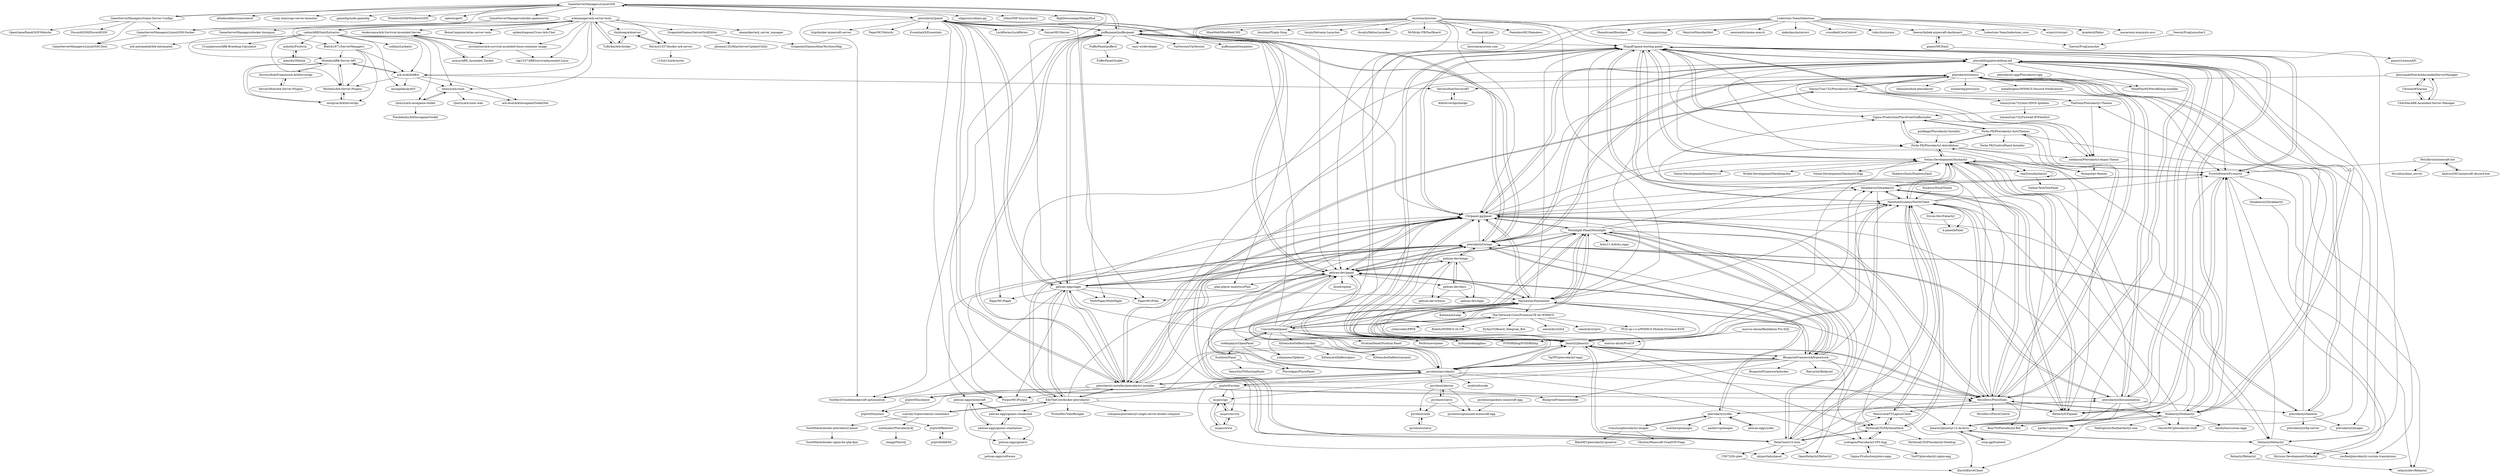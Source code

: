 digraph G {
"GameServerManagers/LinuxGSM" -> "pterodactyl/panel"
"GameServerManagers/LinuxGSM" -> "GameServerManagers/Game-Server-Configs"
"GameServerManagers/LinuxGSM" -> "pufferpanel/pufferpanel"
"GameServerManagers/LinuxGSM" -> "alliedmodders/sourcemod" ["e"=1]
"GameServerManagers/LinuxGSM" -> "crazy-max/csgo-server-launcher" ["e"=1]
"GameServerManagers/LinuxGSM" -> "gamedig/node-gamedig" ["e"=1]
"GameServerManagers/LinuxGSM" -> "WindowsGSM/WindowsGSM" ["e"=1]
"GameServerManagers/LinuxGSM" -> "splewis/get5" ["e"=1]
"GameServerManagers/LinuxGSM" -> "GameServerManagers/LinuxGSM-Docker"
"GameServerManagers/LinuxGSM" -> "GameServerManagers/docker-gameserver"
"GameServerManagers/LinuxGSM" -> "arkmanager/ark-server-tools"
"GameServerManagers/LinuxGSM" -> "pelican-eggs/eggs"
"GameServerManagers/LinuxGSM" -> "sbpp/sourcebans-pp" ["e"=1]
"GameServerManagers/LinuxGSM" -> "xPaw/PHP-Source-Query" ["e"=1]
"GameServerManagers/LinuxGSM" -> "flightlessmango/MangoHud" ["e"=1]
"pterodactyl/whmcs" -> "pterobilling/pterobilling-old"
"pterodactyl/whmcs" -> "pterodactyl/documentation"
"pterodactyl/whmcs" -> "pterodactyl/daemon"
"pterodactyl/whmcs" -> "FyreSoftware/Fyreactyl"
"pterodactyl/whmcs" -> "metallicgloss/WHMCS-Discord-Notifications" ["e"=1]
"pterodactyl/whmcs" -> "icedmoca/Pterodactyl-Argon-Theme"
"pterodactyl/whmcs" -> "pterodactyl/wings"
"pterodactyl/whmcs" -> "TheFonix/Pterodactyl-Themes"
"pterodactyl/whmcs" -> "Ctrlpanel-gg/panel"
"pterodactyl/whmcs" -> "pterodactyl/images"
"pterodactyl/whmcs" -> "blesta/module-pterodactyl"
"pterodactyl/whmcs" -> "wohahobg/pterosync"
"pterodactyl/whmcs" -> "Nodeactyl/Nodeactyl"
"pterodactyl/whmcs" -> "MinePlay85/PteroBilling-installer"
"pterodactyl/whmcs" -> "TommyTran732/Pterodactyl-Script"
"pufferpanel/pufferpanel" -> "pterodactyl/panel"
"pufferpanel/pufferpanel" -> "pufferpanel/templates"
"pufferpanel/pufferpanel" -> "pterodactyl/wings"
"pufferpanel/pufferpanel" -> "pterodactyl-installer/pterodactyl-installer"
"pufferpanel/pufferpanel" -> "PufferPanel/pufferd"
"pufferpanel/pufferpanel" -> "pelican-dev/panel"
"pufferpanel/pufferpanel" -> "YouHaveTrouble/minecraft-optimization" ["e"=1]
"pufferpanel/pufferpanel" -> "easy-wi/developer" ["e"=1]
"pufferpanel/pufferpanel" -> "ViaVersion/ViaVersion" ["e"=1]
"pufferpanel/pufferpanel" -> "GameServerManagers/LinuxGSM"
"pufferpanel/pufferpanel" -> "MultiPaper/MultiPaper" ["e"=1]
"pufferpanel/pufferpanel" -> "pelican-eggs/eggs"
"pufferpanel/pufferpanel" -> "HugoJF/game-hosting-panel"
"pufferpanel/pufferpanel" -> "Ctrlpanel-gg/panel"
"pufferpanel/pufferpanel" -> "PurpurMC/Purpur" ["e"=1]
"Bletch1971/ServerManagers" -> "Michidu/ARK-Server-API"
"Bletch1971/ServerManagers" -> "Michidu/Ark-Server-Plugins"
"Bletch1971/ServerManagers" -> "ownprox/ArkServerApi"
"Bletch1971/ServerManagers" -> "ark-mod/ArkBot"
"pelican-eggs/eggs" -> "pterodactyl/panel"
"pelican-eggs/eggs" -> "pterodactyl-installer/pterodactyl-installer"
"pelican-eggs/eggs" -> "pelican-dev/panel"
"pelican-eggs/eggs" -> "pterodactyl/wings"
"pelican-eggs/eggs" -> "Ctrlpanel-gg/panel"
"pelican-eggs/eggs" -> "YouHaveTrouble/minecraft-optimization" ["e"=1]
"pelican-eggs/eggs" -> "Jexactyl/Jexactyl"
"pelican-eggs/eggs" -> "PaperMC/Folia" ["e"=1]
"pelican-eggs/eggs" -> "EdyTheCow/docker-pterodactyl"
"pelican-eggs/eggs" -> "Paymenter/Paymenter"
"pelican-eggs/eggs" -> "PurpurMC/Purpur" ["e"=1]
"pelican-eggs/eggs" -> "pufferpanel/pufferpanel"
"pelican-eggs/eggs" -> "MultiPaper/MultiPaper" ["e"=1]
"pelican-eggs/eggs" -> "pterodactyl/whmcs"
"pelican-eggs/eggs" -> "PaperMC/Paper" ["e"=1]
"pterodactyl-installer/pterodactyl-installer" -> "pelican-eggs/eggs"
"pterodactyl-installer/pterodactyl-installer" -> "pterodactyl/panel"
"pterodactyl-installer/pterodactyl-installer" -> "pelican-dev/panel"
"pterodactyl-installer/pterodactyl-installer" -> "pterodactyl/wings"
"pterodactyl-installer/pterodactyl-installer" -> "Ctrlpanel-gg/panel"
"pterodactyl-installer/pterodactyl-installer" -> "TommyTran732/Pterodactyl-Script"
"pterodactyl-installer/pterodactyl-installer" -> "EdyTheCow/docker-pterodactyl"
"pterodactyl-installer/pterodactyl-installer" -> "pufferpanel/pufferpanel"
"pterodactyl-installer/pterodactyl-installer" -> "HirziDevs/PteroStats"
"pterodactyl-installer/pterodactyl-installer" -> "Jexactyl/Jexactyl"
"pterodactyl-installer/pterodactyl-installer" -> "pterobilling/pterobilling-old"
"pterodactyl-installer/pterodactyl-installer" -> "YouHaveTrouble/minecraft-optimization" ["e"=1]
"pterodactyl-installer/pterodactyl-installer" -> "pyrohost/pyrodactyl"
"pterodactyl-installer/pterodactyl-installer" -> "PurpurMC/Purpur" ["e"=1]
"pterodactyl-installer/pterodactyl-installer" -> "pterodactyl/documentation"
"thmhoag/arkserver" -> "TuRz4m/Ark-docker"
"thmhoag/arkserver" -> "Hermsi1337/docker-ark-server"
"Hermsi1337/docker-ark-server" -> "thmhoag/arkserver"
"Hermsi1337/docker-ark-server" -> "r15ch13/arkcluster"
"ownprox/ArkServerApi" -> "Michidu/Ark-Server-Plugins"
"ownprox/ArkServerApi" -> "Michidu/ARK-Server-API"
"GameServerManagers/LinuxGSM-Docker" -> "GameServerManagers/LinuxGSM-Docs"
"pterodactyl/documentation" -> "pterodactyl/wings"
"pterodactyl/documentation" -> "pterobilling/pterobilling-old"
"pterodactyl/documentation" -> "pterodactyl/yolks"
"pterodactyl/documentation" -> "pterodactyl/whmcs"
"pterodactyl/documentation" -> "parkervcp/parkertron"
"pterodactyl/documentation" -> "Votion-Development/Dashactyl"
"pterodactyl/documentation" -> "pterodactyl/daemon"
"pterodactyl/documentation" -> "Ctrlpanel-gg/panel"
"pterodactyl/documentation" -> "Jexactyl/Jexactyl-v2-Archive"
"pterodactyl/documentation" -> "GeyserMC/pterodactyl-stuff"
"GrapeshotGames/ServerGridEditor" -> "GrapeshotGames/AtlasTerritoryMap"
"GrapeshotGames/ServerGridEditor" -> "phoenix125/AtlasServerUpdateUtility"
"TheFonix/Pterodactyl-Themes" -> "icedmoca/Pterodactyl-Argon-Theme"
"TheFonix/Pterodactyl-Themes" -> "Sigma-Production/PteroFreeStuffinstaller"
"YoshiWalsh/docker-pterodactyl-panel" -> "YoshiWalsh/docker-nginx-for-php-fpm"
"Nodeactyl/Nodeactyl" -> "HirziDevs/PteroStats"
"Nodeactyl/Nodeactyl" -> "HugoJF/game-hosting-panel"
"Nodeactyl/Nodeactyl" -> "BearTS/Pterodactyl-Bot"
"Nodeactyl/Nodeactyl" -> "Jexactyl/Jexactyl-v2-Archive"
"Nodeactyl/Nodeactyl" -> "Votion-Development/Dashactyl"
"Nodeactyl/Nodeactyl" -> "FyreSoftware/Fyreactyl"
"Nodeactyl/Nodeactyl" -> "pterobilling/pterobilling-old"
"Nodeactyl/Nodeactyl" -> "Qwaekactyl/Qwaekactyl"
"Nodeactyl/Nodeactyl" -> "GeyserMC/pterodactyl-stuff"
"Nodeactyl/Nodeactyl" -> "TekExplorer/featherdactyl.com"
"Nodeactyl/Nodeactyl" -> "lazybytez/custom-eggs"
"Nodeactyl/Nodeactyl" -> "parkervcp/parkertron"
"fruithost/Panel" -> "PhyreApps/PhyrePanel"
"fruithost/Panel" -> "TamirSlo/TSHostingPanel"
"icedmoca/Pterodactyl-Argon-Theme" -> "Humpol/pt-themes"
"mattmalec/Pterodactyl4J" -> "stanjg/Ptero4J"
"arkutils/Obelisk" -> "arkutils/Purlovia"
"arkutils/Purlovia" -> "arkutils/Obelisk"
"HugoJF/game-hosting-panel" -> "Votion-Development/Dashactyl"
"HugoJF/game-hosting-panel" -> "FyreSoftware/Fyreactyl"
"HugoJF/game-hosting-panel" -> "pterobilling/pterobilling-old"
"HugoJF/game-hosting-panel" -> "NexelionSystems/NorthClient"
"HugoJF/game-hosting-panel" -> "Ctrlpanel-gg/panel"
"HugoJF/game-hosting-panel" -> "Sigma-Production/PteroFreeStuffinstaller"
"HugoJF/game-hosting-panel" -> "Heliactyl/Heliactyl"
"HugoJF/game-hosting-panel" -> "HirziDevs/PteroStats"
"HugoJF/game-hosting-panel" -> "Ferks-FK/Pterodactyl-AutoAddons"
"HugoJF/game-hosting-panel" -> "Nodeactyl/Nodeactyl"
"HugoJF/game-hosting-panel" -> "HeliactylCP/panel"
"HugoJF/game-hosting-panel" -> "Qwaekactyl/Qwaekactyl"
"HugoJF/game-hosting-panel" -> "Jexactyl/Jexactyl"
"HugoJF/game-hosting-panel" -> "icedmoca/Pterodactyl-Argon-Theme"
"HugoJF/game-hosting-panel" -> "Jexactyl/Jexactyl-v2-Archive"
"Azuriom/Azuriom" -> "HugoJF/game-hosting-panel"
"Azuriom/Azuriom" -> "NamelessMC/Nameless" ["e"=1]
"Azuriom/Azuriom" -> "MineWeb/MineWebCMS"
"Azuriom/Azuriom" -> "Ctrlpanel-gg/panel"
"Azuriom/Azuriom" -> "Azuriom/Plugin-Shop"
"Azuriom/Azuriom" -> "Azuriom/AzLink"
"Azuriom/Azuriom" -> "plan-player-analytics/Plan" ["e"=1]
"Azuriom/Azuriom" -> "pterobilling/pterobilling-old"
"Azuriom/Azuriom" -> "luuxis/Selvania-Launcher" ["e"=1]
"Azuriom/Azuriom" -> "pelican-dev/panel"
"Azuriom/Azuriom" -> "dscalzi/HeliosLauncher" ["e"=1]
"Azuriom/Azuriom" -> "Jexactyl/Jexactyl"
"Azuriom/Azuriom" -> "MrMicky-FR/FastBoard" ["e"=1]
"Azuriom/Azuriom" -> "Paymenter/Paymenter"
"Azuriom/Azuriom" -> "pufferpanel/pufferpanel"
"TommyTran732/Pterodactyl-Script" -> "TheFonix/Pterodactyl-Themes"
"TommyTran732/Pterodactyl-Script" -> "tommytran732/Anti-DDOS-Iptables"
"TommyTran732/Pterodactyl-Script" -> "icedmoca/Pterodactyl-Argon-Theme"
"TommyTran732/Pterodactyl-Script" -> "pterodactyl/whmcs"
"TommyTran732/Pterodactyl-Script" -> "pterodactyl-installer/pterodactyl-installer"
"Androz2091/minecraft-discord-bot" -> "PetyXbron/minecraft-bot"
"EdyTheCow/docker-pterodactyl" -> "ccarney16/pterodactyl-containers"
"EdyTheCow/docker-pterodactyl" -> "cskujawa/pterodactyl-single-server-docker-compose"
"EdyTheCow/docker-pterodactyl" -> "pterodactyl-installer/pterodactyl-installer"
"EdyTheCow/docker-pterodactyl" -> "Jexactyl/Jexactyl"
"EdyTheCow/docker-pterodactyl" -> "pterodactyl/wings"
"EdyTheCow/docker-pterodactyl" -> "pelican-dev/panel"
"EdyTheCow/docker-pterodactyl" -> "Ctrlpanel-gg/panel"
"EdyTheCow/docker-pterodactyl" -> "pelican-eggs/eggs"
"EdyTheCow/docker-pterodactyl" -> "Nodeactyl/Nodeactyl"
"EdyTheCow/docker-pterodactyl" -> "ProxioDev/ValioBungee" ["e"=1]
"EdyTheCow/docker-pterodactyl" -> "pelican-eggs/games-steamcmd"
"tommytran732/Anti-DDOS-Iptables" -> "tommytran732/Firewall-IPWhitelist"
"Azuriom/AzLink" -> "Azuriom/azuriom.com"
"pelican-eggs/yolks" -> "pterodactyl/yolks"
"Ctrlpanel-gg/panel" -> "pterobilling/pterobilling-old"
"Ctrlpanel-gg/panel" -> "Jexactyl/Jexactyl"
"Ctrlpanel-gg/panel" -> "Paymenter/Paymenter"
"Ctrlpanel-gg/panel" -> "HugoJF/game-hosting-panel"
"Ctrlpanel-gg/panel" -> "NexelionSystems/NorthClient"
"Ctrlpanel-gg/panel" -> "HirziDevs/PteroStats"
"Ctrlpanel-gg/panel" -> "Votion-Development/Dashactyl"
"Ctrlpanel-gg/panel" -> "HolaClient/v2-mini"
"Ctrlpanel-gg/panel" -> "pelican-dev/panel"
"Ctrlpanel-gg/panel" -> "Moonlight-Panel/Moonlight"
"Ctrlpanel-gg/panel" -> "FyreSoftware/Fyreactyl"
"Ctrlpanel-gg/panel" -> "Ferks-FK/Pterodactyl-AutoAddons"
"Ctrlpanel-gg/panel" -> "Qwaekactyl/Qwaekactyl"
"Ctrlpanel-gg/panel" -> "Heliactyl/Heliactyl"
"Ctrlpanel-gg/panel" -> "pterodactyl-installer/pterodactyl-installer"
"PetyXbron/minecraft-bot" -> "Androz2091/minecraft-discord-bot"
"PetyXbron/minecraft-bot" -> "FyreSoftware/Fyreactyl"
"PetyXbron/minecraft-bot" -> "0n1udra/slime_server"
"gnmyt/MCDash" -> "Seeroy/kubek-minecraft-dashboard"
"gnmyt/MCDash" -> "gnmyt/LicenseAPI"
"arkmanager/ark-server-tools" -> "TuRz4m/Ark-docker"
"arkmanager/ark-server-tools" -> "thmhoag/arkserver"
"arkmanager/ark-server-tools" -> "ark-mod/ArkBot"
"arkmanager/ark-server-tools" -> "Hermsi1337/docker-ark-server"
"arkmanager/ark-server-tools" -> "skanatiker/ark_server_manager"
"arkmanager/ark-server-tools" -> "cadon/ARKStatsExtractor"
"arkmanager/ark-server-tools" -> "Acekorneya/Ark-Survival-Ascended-Server"
"arkmanager/ark-server-tools" -> "Qowyn/ark-tools"
"arkmanager/ark-server-tools" -> "GameServerManagers/LinuxGSM"
"arkmanager/ark-server-tools" -> "BoiseComputer/atlas-server-tools"
"arkmanager/ark-server-tools" -> "Bletch1971/ServerManagers"
"arkmanager/ark-server-tools" -> "spikeydragoon/Cross-Ark-Chat"
"arkmanager/ark-server-tools" -> "mschnitzer/ark-survival-ascended-linux-container-image"
"arkmanager/ark-server-tools" -> "GrapeshotGames/ServerGridEditor"
"arkmanager/ark-server-tools" -> "cdp1337/ARKSurvivalAscended-Linux"
"ysdragon/Pterodactyl-VPS-Egg" -> "Sigma-Production/ptero-eggs"
"ysdragon/Pterodactyl-VPS-Egg" -> "Ym0T/pterodactyl-nginx-egg"
"ysdragon/Pterodactyl-VPS-Egg" -> "MythicalLTD/MythicalDash"
"HirziDevs/PteroStats" -> "Votion-Development/Dashactyl"
"HirziDevs/PteroStats" -> "Nodeactyl/Nodeactyl"
"HirziDevs/PteroStats" -> "HugoJF/game-hosting-panel"
"HirziDevs/PteroStats" -> "NexelionSystems/NorthClient"
"HirziDevs/PteroStats" -> "Ctrlpanel-gg/panel"
"HirziDevs/PteroStats" -> "BearTS/Pterodactyl-Bot"
"HirziDevs/PteroStats" -> "HeliactylCP/panel"
"HirziDevs/PteroStats" -> "Qwaekactyl/Qwaekactyl"
"HirziDevs/PteroStats" -> "Jexactyl/Jexactyl"
"HirziDevs/PteroStats" -> "Ferks-FK/Pterodactyl-AutoThemes"
"HirziDevs/PteroStats" -> "pterobilling/pterobilling-old"
"HirziDevs/PteroStats" -> "Ferks-FK/Pterodactyl-AutoAddons"
"HirziDevs/PteroStats" -> "ManucrackYT/LapsusClient"
"HirziDevs/PteroStats" -> "HirziDevs/PteroControl"
"trenutoo/pterodactyl-images" -> "RikoDEV/pterodactyl-graalvm"
"trenutoo/pterodactyl-images" -> "pterodactyl/yolks"
"trenutoo/pterodactyl-images" -> "Obydux/Minecraft-GraalVM-Flags"
"ShadowsDash/ShadowsDash" -> "Votion-Development/Dashactyl"
"pterodactyl/yolks" -> "matthewpi/images"
"pterodactyl/yolks" -> "pelican-eggs/yolks"
"pterodactyl/yolks" -> "pterodactyl/wings"
"pterodactyl/yolks" -> "parkervcp/images"
"pterodactyl/yolks" -> "trenutoo/pterodactyl-images"
"pterodactyl/yolks" -> "pterodactyl/documentation"
"Ferks-FK/Pterodactyl-AutoThemes" -> "Ferks-FK/Pterodactyl-AutoAddons"
"Ferks-FK/Pterodactyl-AutoThemes" -> "yesBad/pterodactyl-custom-translations"
"Ferks-FK/Pterodactyl-AutoThemes" -> "Ferks-FK/ControlPanel-Installer"
"Ferks-FK/Pterodactyl-AutoThemes" -> "Sigma-Production/PteroFreeStuffinstaller"
"Ferks-FK/Pterodactyl-AutoThemes" -> "Humpol/pt-themes"
"Sigma-Production/PteroFreeStuffinstaller" -> "Ferks-FK/Pterodactyl-AutoAddons"
"Sigma-Production/PteroFreeStuffinstaller" -> "HeliactylCP/panel"
"Sigma-Production/PteroFreeStuffinstaller" -> "HugoJF/game-hosting-panel"
"Sigma-Production/PteroFreeStuffinstaller" -> "Ferks-FK/Pterodactyl-AutoThemes"
"pterobilling/pterobilling-old" -> "HugoJF/game-hosting-panel"
"pterobilling/pterobilling-old" -> "Ctrlpanel-gg/panel"
"pterobilling/pterobilling-old" -> "Heliactyl/Heliactyl"
"pterobilling/pterobilling-old" -> "Votion-Development/Dashactyl"
"pterobilling/pterobilling-old" -> "MinePlay85/PteroBilling-installer"
"pterobilling/pterobilling-old" -> "pterodactyl/whmcs"
"pterobilling/pterobilling-old" -> "pterodactyl/documentation"
"pterobilling/pterobilling-old" -> "HirziDevs/PteroStats"
"pterobilling/pterobilling-old" -> "pterodactyl/wings"
"pterobilling/pterobilling-old" -> "Nodeactyl/Nodeactyl"
"pterobilling/pterobilling-old" -> "real2two/dashactyl"
"pterobilling/pterobilling-old" -> "pterodactyl-app/Pterodactyl-app"
"pterobilling/pterobilling-old" -> "GeyserMC/pterodactyl-stuff"
"pterobilling/pterobilling-old" -> "FyreSoftware/Fyreactyl"
"pterobilling/pterobilling-old" -> "Jexactyl/Jexactyl-v2-Archive"
"real2two/dashactyl" -> "real2two/dashactyl"
"real2two/dashactyl" -> "GallearTech/VexPanel"
"pterodactyl/panel" -> "pelican-eggs/eggs"
"pterodactyl/panel" -> "pterodactyl/wings"
"pterodactyl/panel" -> "pelican-dev/panel"
"pterodactyl/panel" -> "pterodactyl-installer/pterodactyl-installer"
"pterodactyl/panel" -> "pufferpanel/pufferpanel"
"pterodactyl/panel" -> "PaperMC/Paper" ["e"=1]
"pterodactyl/panel" -> "GameServerManagers/LinuxGSM"
"pterodactyl/panel" -> "LuckPerms/LuckPerms" ["e"=1]
"pterodactyl/panel" -> "PurpurMC/Purpur" ["e"=1]
"pterodactyl/panel" -> "GeyserMC/Geyser" ["e"=1]
"pterodactyl/panel" -> "PaperMC/Folia" ["e"=1]
"pterodactyl/panel" -> "itzg/docker-minecraft-server" ["e"=1]
"pterodactyl/panel" -> "PaperMC/Velocity" ["e"=1]
"pterodactyl/panel" -> "EssentialsX/Essentials" ["e"=1]
"pterodactyl/panel" -> "YouHaveTrouble/minecraft-optimization" ["e"=1]
"Sigma-Production/ptero-eggs" -> "ysdragon/Pterodactyl-VPS-Egg"
"FyreSoftware/Fyreactyl" -> "Hyricon-Development/Faliactyl"
"FyreSoftware/Fyreactyl" -> "HugoJF/game-hosting-panel"
"FyreSoftware/Fyreactyl" -> "Qwakeactyl/Qwakeactyl"
"FyreSoftware/Fyreactyl" -> "reliactyldev/Reliactyl"
"FyreSoftware/Fyreactyl" -> "Jexactyl/Jexactyl-v2-Archive"
"FyreSoftware/Fyreactyl" -> "Qwaekactyl/Qwaekactyl"
"FyreSoftware/Fyreactyl" -> "Votion-Development/Dashactyl"
"FyreSoftware/Fyreactyl" -> "HeliactylCP/panel"
"Jexactyl/Jexactyl" -> "Ctrlpanel-gg/panel"
"Jexactyl/Jexactyl" -> "NexelionSystems/NorthClient"
"Jexactyl/Jexactyl" -> "Moonlight-Panel/Moonlight"
"Jexactyl/Jexactyl" -> "Votion-Development/Dashactyl"
"Jexactyl/Jexactyl" -> "Paymenter/Paymenter"
"Jexactyl/Jexactyl" -> "HugoJF/game-hosting-panel"
"Jexactyl/Jexactyl" -> "Qwaekactyl/Qwaekactyl"
"Jexactyl/Jexactyl" -> "pelican-dev/panel"
"Jexactyl/Jexactyl" -> "HirziDevs/PteroStats"
"Jexactyl/Jexactyl" -> "YajTPG/pterodactyl-eggs"
"Jexactyl/Jexactyl" -> "BlueprintFramework/framework"
"Jexactyl/Jexactyl" -> "pyrohost/pyrodactyl"
"Jexactyl/Jexactyl" -> "HolaClient/v2-mini"
"Jexactyl/Jexactyl" -> "Jexactyl/Jexactyl-v2-Archive"
"Jexactyl/Jexactyl" -> "MythicalLTD/MythicalDash"
"Lodestone-Team/lodestone" -> "Lodestone-Team/lodestone_core"
"Lodestone-Team/lodestone" -> "Seeroy/kubek-minecraft-dashboard"
"Lodestone-Team/lodestone" -> "pelican-dev/panel"
"Lodestone-Team/lodestone" -> "pyrohost/pyrodactyl"
"Lodestone-Team/lodestone" -> "wizarrrr/wizarr" ["e"=1]
"Lodestone-Team/lodestone" -> "kyantech/Palmr" ["e"=1]
"Lodestone-Team/lodestone" -> "pufferpanel/pufferpanel"
"Lodestone-Team/lodestone" -> "macarooni-man/auto-mcs" ["e"=1]
"Lodestone-Team/lodestone" -> "ShaneIsrael/fireshare" ["e"=1]
"Lodestone-Team/lodestone" -> "stumpapp/stump" ["e"=1]
"Lodestone-Team/lodestone" -> "MauriceNino/dashdot" ["e"=1]
"Lodestone-Team/lodestone" -> "neonwatty/meme-search" ["e"=1]
"Lodestone-Team/lodestone" -> "aleksilassila/reiverr" ["e"=1]
"Lodestone-Team/lodestone" -> "crocofied/CoreControl" ["e"=1]
"Lodestone-Team/lodestone" -> "tobychui/zoraxy" ["e"=1]
"Seeroy/kubek-minecraft-dashboard" -> "gnmyt/MCDash"
"Seeroy/kubek-minecraft-dashboard" -> "Seeroy/FrogLauncher"
"cadon/ARKStatsExtractor" -> "Qowyn/ark-tools"
"cadon/ARKStatsExtractor" -> "ark-mod/ArkBot"
"cadon/ARKStatsExtractor" -> "arkmanager/ark-server-tools"
"cadon/ARKStatsExtractor" -> "coldino/Larkator"
"cadon/ARKStatsExtractor" -> "Michidu/ARK-Server-API"
"cadon/ARKStatsExtractor" -> "Qowyn/ark-savegame-toolkit"
"cadon/ARKStatsExtractor" -> "ark-automated/Ark-Automated"
"cadon/ARKStatsExtractor" -> "miragedmuk/ASV"
"cadon/ARKStatsExtractor" -> "Michidu/Ark-Server-Plugins"
"cadon/ARKStatsExtractor" -> "Bletch1971/ServerManagers"
"cadon/ARKStatsExtractor" -> "Crumplecorn/ARK-Breeding-Calculator"
"cadon/ARKStatsExtractor" -> "arkutils/Purlovia"
"Votion-Development/Dashactyl" -> "HugoJF/game-hosting-panel"
"Votion-Development/Dashactyl" -> "ShadowsDash/ShadowsDash"
"Votion-Development/Dashactyl" -> "NexelionSystems/NorthClient"
"Votion-Development/Dashactyl" -> "Votion-Development/Dashactyl-v2"
"Votion-Development/Dashactyl" -> "FyreSoftware/Fyreactyl"
"Votion-Development/Dashactyl" -> "HeliactylCP/panel"
"Votion-Development/Dashactyl" -> "Wrible-Development/Dashboardsy"
"Votion-Development/Dashactyl" -> "Ferks-FK/Pterodactyl-AutoAddons"
"Votion-Development/Dashactyl" -> "Jexactyl/Jexactyl-v2-Archive"
"Votion-Development/Dashactyl" -> "HirziDevs/PteroStats"
"Votion-Development/Dashactyl" -> "real2two/dashactyl"
"Votion-Development/Dashactyl" -> "Votion-Development/Dashactyl-Egg"
"Votion-Development/Dashactyl" -> "Hyricon-Development/Faliactyl"
"Votion-Development/Dashactyl" -> "Heliactyl/Heliactyl"
"pterodactyl/daemon" -> "pterodactyl/images"
"pterodactyl/daemon" -> "pterodactyl/sftp-server"
"pterodactyl/daemon" -> "pterodactyl/wings"
"pterodactyl/daemon" -> "TheFonix/Pterodactyl-Themes"
"pterodactyl/daemon" -> "pterodactyl/whmcs"
"Qwakeactyl/Qwakeactyl" -> "reliactyldev/Reliactyl"
"Ferks-FK/Pterodactyl-AutoAddons" -> "Ferks-FK/Pterodactyl-AutoThemes"
"Ferks-FK/Pterodactyl-AutoAddons" -> "Votion-Development/Dashactyl"
"Ferks-FK/Pterodactyl-AutoAddons" -> "icedmoca/Pterodactyl-Argon-Theme"
"Ferks-FK/Pterodactyl-AutoAddons" -> "Sigma-Production/PteroFreeStuffinstaller"
"Ferks-FK/Pterodactyl-AutoAddons" -> "Humpol/pt-themes"
"HeliactylCP/panel" -> "Qwaekactyl/Qwaekactyl"
"HeliactylCP/panel" -> "Votion-Development/Dashactyl"
"HeliactylCP/panel" -> "FyreSoftware/Fyreactyl"
"TuRz4m/Ark-docker" -> "thmhoag/arkserver"
"TuRz4m/Ark-docker" -> "arkmanager/ark-server-tools"
"GameServerManagers/Game-Server-Configs" -> "GameServerManagers/LinuxGSM-Docs"
"GameServerManagers/Game-Server-Configs" -> "OpenGamePanel/OGP-Website" ["e"=1]
"GameServerManagers/Game-Server-Configs" -> "DiscordGSM/DiscordGSM" ["e"=1]
"GameServerManagers/Game-Server-Configs" -> "GameServerManagers/LinuxGSM"
"GameServerManagers/Game-Server-Configs" -> "GameServerManagers/LinuxGSM-Docker"
"guldkage/Pterodactyl-Installer" -> "Ferks-FK/Pterodactyl-AutoAddons"
"wisp-gg/frontend" -> "Jexactyl/Jexactyl-v2-Archive"
"Heliactyl/Heliactyl" -> "Jexactyl/Jexactyl-v2-Archive"
"Heliactyl/Heliactyl" -> "Hyricon-Development/Faliactyl"
"Heliactyl/Heliactyl" -> "yesBad/pterodactyl-custom-translations"
"Heliactyl/Heliactyl" -> "FyreSoftware/Fyreactyl"
"Heliactyl/Heliactyl" -> "Reliactyl/Reliactyl"
"Jexactyl/Jexactyl-v2-Archive" -> "Heliactyl/Heliactyl"
"Jexactyl/Jexactyl-v2-Archive" -> "wisp-gg/frontend"
"Reliactyl/Reliactyl" -> "reliactyldev/Reliactyl"
"NexelionSystems/NorthClient" -> "Qwaekactyl/Qwaekactyl"
"NexelionSystems/NorthClient" -> "HolaClient/v2-mini"
"NexelionSystems/NorthClient" -> "Votion-Development/Dashactyl"
"NexelionSystems/NorthClient" -> "HugoJF/game-hosting-panel"
"NexelionSystems/NorthClient" -> "Jexactyl/Jexactyl"
"NexelionSystems/NorthClient" -> "ManucrackYT/LapsusClient"
"NexelionSystems/NorthClient" -> "Ctrlpanel-gg/panel"
"NexelionSystems/NorthClient" -> "FyreSoftware/Fyreactyl"
"NexelionSystems/NorthClient" -> "HeliactylCP/panel"
"NexelionSystems/NorthClient" -> "Zircon-Dev/Faliactyl"
"NexelionSystems/NorthClient" -> "h-panel/hPanel"
"NexelionSystems/NorthClient" -> "Klovit/KlovitClient"
"NexelionSystems/NorthClient" -> "HirziDevs/PteroStats"
"NexelionSystems/NorthClient" -> "Sigma-Production/PteroFreeStuffinstaller"
"NexelionSystems/NorthClient" -> "MythicalLTD/MythicalDash"
"BlueprintFramework/framework" -> "prplwtf/writea"
"BlueprintFramework/framework" -> "BlueprintFramework/web"
"BlueprintFramework/framework" -> "Paymenter/Paymenter"
"BlueprintFramework/framework" -> "Jexactyl/Jexactyl"
"BlueprintFramework/framework" -> "Moonlight-Panel/Moonlight"
"BlueprintFramework/framework" -> "pyrohost/pyrodactyl"
"BlueprintFramework/framework" -> "BlueprintFramework/docker"
"BlueprintFramework/framework" -> "Red-print/Redprint"
"BlueprintFramework/framework" -> "NexelionSystems/NorthClient"
"BlueprintFramework/framework" -> "mcjars/api"
"BlueprintFramework/framework" -> "prplwtf/Incubator"
"BlueprintFramework/framework" -> "Ctrlpanel-gg/panel"
"BlueprintFramework/framework" -> "HirziDevs/PteroStats"
"BlueprintFramework/framework" -> "pelican-dev/panel"
"BlueprintFramework/framework" -> "MythicalLTD/MythicalDash"
"GameServerManagers/docker-gameserver" -> "GameServerManagers/docker-linuxgsm"
"GameServerManagers/docker-gameserver" -> "GameServerManagers/LinuxGSM-Docker"
"Qwaekactyl/Qwaekactyl" -> "NexelionSystems/NorthClient"
"Qwaekactyl/Qwaekactyl" -> "FyreSoftware/Fyreactyl"
"Qwaekactyl/Qwaekactyl" -> "HeliactylCP/panel"
"Qwaekactyl/Qwaekactyl" -> "HugoJF/game-hosting-panel"
"Qwaekactyl/Qwaekactyl" -> "Votion-Development/Dashactyl"
"Qwaekactyl/Qwaekactyl" -> "OpenHeliactyl/Heliactyl"
"Paymenter/Paymenter" -> "Ctrlpanel-gg/panel"
"Paymenter/Paymenter" -> "Jexactyl/Jexactyl"
"Paymenter/Paymenter" -> "FOSSBilling/FOSSBilling" ["e"=1]
"Paymenter/Paymenter" -> "pelican-dev/panel"
"Paymenter/Paymenter" -> "ConvoyPanel/panel"
"Paymenter/Paymenter" -> "Moonlight-Panel/Moonlight"
"Paymenter/Paymenter" -> "BlueprintFramework/framework"
"Paymenter/Paymenter" -> "NexelionSystems/NorthClient"
"Paymenter/Paymenter" -> "HolaClient/v2-mini"
"Paymenter/Paymenter" -> "The-Network-Crew/Proxmox-VE-for-WHMCS"
"Paymenter/Paymenter" -> "Katamaze/Leap" ["e"=1]
"Paymenter/Paymenter" -> "HugoJF/game-hosting-panel"
"Paymenter/Paymenter" -> "pterodactyl/whmcs"
"Paymenter/Paymenter" -> "pyrohost/pyrodactyl"
"Paymenter/Paymenter" -> "HirziDevs/PteroStats"
"ServersHub/Ark-Server-Plugins" -> "ServersHub/Framework-ArkServerApi"
"ConvoyPanel/panel" -> "Paymenter/Paymenter"
"ConvoyPanel/panel" -> "hybula/lookingglass" ["e"=1]
"ConvoyPanel/panel" -> "The-Network-Crew/Proxmox-VE-for-WHMCS"
"ConvoyPanel/panel" -> "StratumPanel/Stratum-Panel"
"ConvoyPanel/panel" -> "marcus-alicia/ProxCP"
"ConvoyPanel/panel" -> "stefanpejcic/OpenPanel"
"ConvoyPanel/panel" -> "Ctrlpanel-gg/panel"
"ConvoyPanel/panel" -> "Performave/pane"
"ConvoyPanel/panel" -> "FOSSBilling/FOSSBilling" ["e"=1]
"ConvoyPanel/panel" -> "yolanmees/Spikster"
"ConvoyPanel/panel" -> "Jexactyl/Jexactyl"
"ConvoyPanel/panel" -> "KittensAreDaBest/smokey"
"ConvoyPanel/panel" -> "HugoJF/game-hosting-panel"
"ConvoyPanel/panel" -> "Moonlight-Panel/Moonlight"
"ConvoyPanel/panel" -> "pelican-dev/panel"
"ServersHub/Framework-ArkServerApi" -> "ServersHub/Ark-Server-Plugins"
"Zircon-Dev/Faliactyl" -> "h-panel/hPanel"
"PufferPanel/pufferd" -> "PufferPanel/Scales"
"The-Network-Crew/Proxmox-VE-for-WHMCS" -> "PUQ-sp-z-o-o/WHMCS-Module-Proxmox-KVM"
"The-Network-Crew/Proxmox-VE-for-WHMCS" -> "cybercoder/PRVE" ["e"=1]
"The-Network-Crew/Proxmox-VE-for-WHMCS" -> "Rodots/WHMCS-zh-CN" ["e"=1]
"The-Network-Crew/Proxmox-VE-for-WHMCS" -> "DyAxy/V2Board_Telegram_Bot" ["e"=1]
"The-Network-Crew/Proxmox-VE-for-WHMCS" -> "oneclickvirt/lxd" ["e"=1]
"The-Network-Crew/Proxmox-VE-for-WHMCS" -> "ConvoyPanel/panel"
"The-Network-Crew/Proxmox-VE-for-WHMCS" -> "oneclickvirt/pve" ["e"=1]
"HolaClient/v2-mini" -> "NexelionSystems/NorthClient"
"HolaClient/v2-mini" -> "MythicalLTD/MythicalDash"
"HolaClient/v2-mini" -> "Ctrlpanel-gg/panel"
"HolaClient/v2-mini" -> "ManucrackYT/LapsusClient"
"HolaClient/v2-mini" -> "Jexactyl/Jexactyl"
"HolaClient/v2-mini" -> "Qwaekactyl/Qwaekactyl"
"HolaClient/v2-mini" -> "HirziDevs/PteroStats"
"HolaClient/v2-mini" -> "Moonlight-Panel/Moonlight"
"HolaClient/v2-mini" -> "HugoJF/game-hosting-panel"
"HolaClient/v2-mini" -> "CX072/tfc-plex"
"HolaClient/v2-mini" -> "Paymenter/Paymenter"
"HolaClient/v2-mini" -> "skyportlabs/panel" ["e"=1]
"HolaClient/v2-mini" -> "OpenHeliactyl/Heliactyl"
"marcus-alicia/iRedAdmin-Pro-SQL" -> "marcus-alicia/ProxCP"
"Moonlight-Panel/Moonlight" -> "Jexactyl/Jexactyl"
"Moonlight-Panel/Moonlight" -> "pyrohost/pyrodactyl"
"Moonlight-Panel/Moonlight" -> "Paymenter/Paymenter"
"Moonlight-Panel/Moonlight" -> "pelican-dev/panel"
"Moonlight-Panel/Moonlight" -> "Ctrlpanel-gg/panel"
"Moonlight-Panel/Moonlight" -> "BlueprintFramework/framework"
"Moonlight-Panel/Moonlight" -> "NexelionSystems/NorthClient"
"Moonlight-Panel/Moonlight" -> "MythicalLTD/MythicalDash"
"Moonlight-Panel/Moonlight" -> "HolaClient/v2-mini"
"Moonlight-Panel/Moonlight" -> "HugoJF/game-hosting-panel"
"Moonlight-Panel/Moonlight" -> "Ashu11-A/Ashu_eggs"
"Moonlight-Panel/Moonlight" -> "skyportlabs/panel" ["e"=1]
"Moonlight-Panel/Moonlight" -> "ysdragon/Pterodactyl-VPS-Egg"
"Moonlight-Panel/Moonlight" -> "Votion-Development/Dashactyl"
"Moonlight-Panel/Moonlight" -> "pterodactyl/wings"
"Nookure/NookTheme" -> "NexelionSystems/NorthClient"
"prplwtf/Redirect" -> "prplwtf/dbEdit"
"prplwtf/dbEdit" -> "prplwtf/Redirect"
"KittensAreDaBest/smokey" -> "KittensAreDaBest/caramel"
"KittensAreDaBest/smokey" -> "KittensAreDaBest/glass"
"MythicalLTD/MythicalDash" -> "MythicalLTD/Pterodactyl-Desktop"
"MythicalLTD/MythicalDash" -> "ManucrackYT/LapsusClient"
"MythicalLTD/MythicalDash" -> "NexelionSystems/NorthClient"
"MythicalLTD/MythicalDash" -> "HolaClient/v2-mini"
"MythicalLTD/MythicalDash" -> "ysdragon/Pterodactyl-VPS-Egg"
"ServersHub/ServerAPI" -> "ArkServerApi/AsaApi"
"Qowyn/ark-savegame-toolkit" -> "Flachdachs/ArkSavegameToolkit"
"Qowyn/ark-savegame-toolkit" -> "Qowyn/ark-tools"
"Qowyn/ark-tools" -> "Qowyn/ark-savegame-toolkit"
"Qowyn/ark-tools" -> "Qowyn/ark-tools-web"
"Qowyn/ark-tools" -> "ark-mod/ArkSavegameToolkitNet"
"ManucrackYT/LapsusClient" -> "Klovit/KlovitClient"
"ManucrackYT/LapsusClient" -> "MythicalLTD/MythicalDash"
"ManucrackYT/LapsusClient" -> "NexelionSystems/NorthClient"
"JensvandeWiel/ArkAscendedServerManager" -> "ChronosWS/asma"
"JensvandeWiel/ArkAscendedServerManager" -> "Ch4r0ne/ARK-Ascended-Server-Manager"
"JensvandeWiel/ArkAscendedServerManager" -> "ServersHub/ServerAPI"
"Michidu/ARK-Server-API" -> "Michidu/Ark-Server-Plugins"
"Michidu/ARK-Server-API" -> "ownprox/ArkServerApi"
"Michidu/ARK-Server-API" -> "ServersHub/Framework-ArkServerApi"
"Michidu/ARK-Server-API" -> "ark-mod/ArkBot"
"pyrohost/pyrodactyl" -> "Moonlight-Panel/Moonlight"
"pyrohost/pyrodactyl" -> "pelican-dev/panel"
"pyrohost/pyrodactyl" -> "Jexactyl/Jexactyl"
"pyrohost/pyrodactyl" -> "BlueprintFramework/framework"
"pyrohost/pyrodactyl" -> "Ctrlpanel-gg/panel"
"pyrohost/pyrodactyl" -> "pyrohost/alerion"
"pyrohost/pyrodactyl" -> "pelican-dev/wings"
"pyrohost/pyrodactyl" -> "HirziDevs/PteroStats"
"pyrohost/pyrodactyl" -> "Paymenter/Paymenter"
"pyrohost/pyrodactyl" -> "skyportlabs/panel" ["e"=1]
"pyrohost/pyrodactyl" -> "pterodactyl/wings"
"pyrohost/pyrodactyl" -> "modrinth/code" ["e"=1]
"pyrohost/pyrodactyl" -> "prplwtf/writea"
"pyrohost/pyrodactyl" -> "ysdragon/Pterodactyl-VPS-Egg"
"pyrohost/pyrodactyl" -> "pterodactyl-installer/pterodactyl-installer"
"pelican-dev/panel" -> "pelican-dev/wings"
"pelican-dev/panel" -> "pelican-eggs/eggs"
"pelican-dev/panel" -> "pterodactyl/wings"
"pelican-dev/panel" -> "pterodactyl/panel"
"pelican-dev/panel" -> "Paymenter/Paymenter"
"pelican-dev/panel" -> "Moonlight-Panel/Moonlight"
"pelican-dev/panel" -> "Jexactyl/Jexactyl"
"pelican-dev/panel" -> "pterodactyl-installer/pterodactyl-installer"
"pelican-dev/panel" -> "Ctrlpanel-gg/panel"
"pelican-dev/panel" -> "pyrohost/pyrodactyl"
"pelican-dev/panel" -> "BlueprintFramework/framework"
"pelican-dev/panel" -> "diced/zipline" ["e"=1]
"pelican-dev/panel" -> "plan-player-analytics/Plan" ["e"=1]
"pelican-dev/panel" -> "pelican-dev/docs"
"pelican-dev/panel" -> "PaperMC/Folia" ["e"=1]
"pelican-dev/wings" -> "pelican-dev/panel"
"pelican-dev/wings" -> "pelican-dev/docs"
"pelican-dev/wings" -> "pelican-dev/eggs"
"pelican-dev/wings" -> "pterodactyl/wings"
"pelican-dev/wings" -> "pelican-dev/whmcs"
"pelican-dev/wings" -> "pelican-eggs/minecraft"
"prplwtf/Incubator" -> "prplwtf/tinydocs"
"Ch4r0ne/ARK-Ascended-Server-Manager" -> "ChronosWS/asma"
"Ch4r0ne/ARK-Ascended-Server-Manager" -> "JensvandeWiel/ArkAscendedServerManager"
"Michidu/Ark-Server-Plugins" -> "Michidu/ARK-Server-API"
"Michidu/Ark-Server-Plugins" -> "ownprox/ArkServerApi"
"pelican-eggs/generic" -> "pelican-eggs/software"
"pelican-eggs/games-standalone" -> "pelican-eggs/games-steamcmd"
"pelican-eggs/games-standalone" -> "pelican-eggs/minecraft"
"pelican-eggs/games-standalone" -> "pelican-eggs/software"
"pelican-eggs/games-standalone" -> "pelican-eggs/generic"
"CX072/tfc-plex" -> "Klovit/KlovitClient"
"azixus/ARK_Ascended_Docker" -> "Acekorneya/Ark-Survival-Ascended-Server"
"pelican-eggs/minecraft" -> "pelican-eggs/games-standalone"
"pelican-eggs/minecraft" -> "pelican-eggs/games-steamcmd"
"pelican-eggs/minecraft" -> "pelican-eggs/generic"
"prplwtf/tinydocs" -> "prplwtf/Redirect"
"pyrohost/web" -> "pyrohost/status"
"mcjars/mcvcli" -> "mcjars/api"
"mcjars/mcvcli" -> "mcjars/www"
"pyrohost/alerion" -> "pyrohost/web"
"pyrohost/alerion" -> "pyrohost/optimized-minecraft-egg"
"pyrohost/alerion" -> "pyrohost/clavis"
"ArkServerApi/AsaApi" -> "ServersHub/ServerAPI"
"pyrohost/packwiz-minecraft-egg" -> "pyrohost/optimized-minecraft-egg"
"pelican-dev/docs" -> "pelican-dev/wings"
"pelican-dev/docs" -> "pelican-dev/eggs"
"pelican-dev/docs" -> "pelican-dev/whmcs"
"Acekorneya/Ark-Survival-Ascended-Server" -> "azixus/ARK_Ascended_Docker"
"Acekorneya/Ark-Survival-Ascended-Server" -> "mschnitzer/ark-survival-ascended-linux-container-image"
"pelican-eggs/games-steamcmd" -> "pelican-eggs/games-standalone"
"pelican-eggs/games-steamcmd" -> "pelican-eggs/minecraft"
"pelican-eggs/games-steamcmd" -> "pelican-eggs/generic"
"stefanpejcic/OpenPanel" -> "PhyreApps/PhyrePanel"
"stefanpejcic/OpenPanel" -> "fruithost/Panel"
"stefanpejcic/OpenPanel" -> "yolanmees/Spikster"
"stefanpejcic/OpenPanel" -> "ConvoyPanel/panel"
"mschnitzer/ark-survival-ascended-linux-container-image" -> "Acekorneya/Ark-Survival-Ascended-Server"
"mschnitzer/ark-survival-ascended-linux-container-image" -> "cdp1337/ARKSurvivalAscended-Linux"
"mschnitzer/ark-survival-ascended-linux-container-image" -> "azixus/ARK_Ascended_Docker"
"ChronosWS/asma" -> "Ch4r0ne/ARK-Ascended-Server-Manager"
"ChronosWS/asma" -> "JensvandeWiel/ArkAscendedServerManager"
"ark-mod/ArkBot" -> "Michidu/ARK-Server-API"
"ark-mod/ArkBot" -> "Michidu/Ark-Server-Plugins"
"ark-mod/ArkBot" -> "Qowyn/ark-tools"
"ark-mod/ArkBot" -> "miragedmuk/ASV"
"ark-mod/ArkBot" -> "ark-mod/ArkSavegameToolkitNet"
"ark-mod/ArkBot" -> "ServersHub/ServerAPI"
"Seeroy/FrogLauncher2" -> "Seeroy/FrogLauncher"
"ccarney16/pterodactyl-containers" -> "EdyTheCow/docker-pterodactyl"
"ccarney16/pterodactyl-containers" -> "mattmalec/Pterodactyl4J"
"ccarney16/pterodactyl-containers" -> "YoshiWalsh/docker-pterodactyl-panel"
"mcjars/www" -> "mcjars/mcvcli"
"mcjars/www" -> "mcjars/api"
"prplwtf/writea" -> "prplwtf/tinydocs"
"prplwtf/writea" -> "BlueprintFramework/web"
"prplwtf/writea" -> "prplwtf/Incubator"
"prplwtf/writea" -> "mcjars/mcvcli"
"prplwtf/writea" -> "mcjars/api"
"mcjars/api" -> "mcjars/mcvcli"
"mcjars/api" -> "mcjars/www"
"pyrohost/status" -> "pyrohost/web"
"pyrohost/clavis" -> "pyrohost/web"
"pyrohost/clavis" -> "pyrohost/optimized-minecraft-egg"
"pyrohost/clavis" -> "pyrohost/alerion"
"pterodactyl/wings" -> "pterodactyl/panel"
"pterodactyl/wings" -> "pterodactyl/documentation"
"pterodactyl/wings" -> "pelican-dev/wings"
"pterodactyl/wings" -> "pelican-dev/panel"
"pterodactyl/wings" -> "pterodactyl/yolks"
"pterodactyl/wings" -> "pelican-eggs/eggs"
"pterodactyl/wings" -> "pterodactyl/daemon"
"pterodactyl/wings" -> "pterodactyl-installer/pterodactyl-installer"
"pterodactyl/wings" -> "pterobilling/pterobilling-old"
"pterodactyl/wings" -> "pterodactyl/whmcs"
"pterodactyl/wings" -> "Ctrlpanel-gg/panel"
"pterodactyl/wings" -> "Jexactyl/Jexactyl"
"pterodactyl/wings" -> "pufferpanel/pufferpanel"
"pterodactyl/wings" -> "EdyTheCow/docker-pterodactyl"
"pterodactyl/wings" -> "BlueprintFramework/framework"
"GameServerManagers/LinuxGSM" ["l"="12.217,-33.388"]
"pterodactyl/panel" ["l"="12.162,-33.447"]
"GameServerManagers/Game-Server-Configs" ["l"="12.225,-33.35"]
"pufferpanel/pufferpanel" ["l"="12.144,-33.474"]
"alliedmodders/sourcemod" ["l"="-56.849,17.807"]
"crazy-max/csgo-server-launcher" ["l"="-56.959,17.911"]
"gamedig/node-gamedig" ["l"="-56.834,17.663"]
"WindowsGSM/WindowsGSM" ["l"="-56.798,17.738"]
"splewis/get5" ["l"="-56.927,17.937"]
"GameServerManagers/LinuxGSM-Docker" ["l"="12.253,-33.357"]
"GameServerManagers/docker-gameserver" ["l"="12.277,-33.377"]
"arkmanager/ark-server-tools" ["l"="12.318,-33.283"]
"pelican-eggs/eggs" ["l"="12.11,-33.473"]
"sbpp/sourcebans-pp" ["l"="-56.814,17.811"]
"xPaw/PHP-Source-Query" ["l"="-56.822,17.718"]
"flightlessmango/MangoHud" ["l"="-14.452,-0.87"]
"pterodactyl/whmcs" ["l"="12.025,-33.541"]
"pterobilling/pterobilling-old" ["l"="12.02,-33.514"]
"pterodactyl/documentation" ["l"="12.037,-33.539"]
"pterodactyl/daemon" ["l"="12.029,-33.564"]
"FyreSoftware/Fyreactyl" ["l"="12.003,-33.489"]
"metallicgloss/WHMCS-Discord-Notifications" ["l"="11.84,-33.901"]
"icedmoca/Pterodactyl-Argon-Theme" ["l"="12.001,-33.548"]
"pterodactyl/wings" ["l"="12.087,-33.515"]
"TheFonix/Pterodactyl-Themes" ["l"="12.008,-33.564"]
"Ctrlpanel-gg/panel" ["l"="12.064,-33.513"]
"pterodactyl/images" ["l"="12.009,-33.583"]
"blesta/module-pterodactyl" ["l"="11.994,-33.572"]
"wohahobg/pterosync" ["l"="11.948,-33.569"]
"Nodeactyl/Nodeactyl" ["l"="12.002,-33.519"]
"MinePlay85/PteroBilling-installer" ["l"="12.006,-33.54"]
"TommyTran732/Pterodactyl-Script" ["l"="12.043,-33.559"]
"pufferpanel/templates" ["l"="12.21,-33.468"]
"pterodactyl-installer/pterodactyl-installer" ["l"="12.096,-33.498"]
"PufferPanel/pufferd" ["l"="12.151,-33.411"]
"pelican-dev/panel" ["l"="12.124,-33.513"]
"YouHaveTrouble/minecraft-optimization" ["l"="-35.548,-13.41"]
"easy-wi/developer" ["l"="-56.621,17.78"]
"ViaVersion/ViaVersion" ["l"="-35.65,-13.387"]
"MultiPaper/MultiPaper" ["l"="-35.521,-13.354"]
"HugoJF/game-hosting-panel" ["l"="12.036,-33.508"]
"PurpurMC/Purpur" ["l"="-35.572,-13.386"]
"Bletch1971/ServerManagers" ["l"="12.329,-33.229"]
"Michidu/ARK-Server-API" ["l"="12.345,-33.2"]
"Michidu/Ark-Server-Plugins" ["l"="12.337,-33.212"]
"ownprox/ArkServerApi" ["l"="12.324,-33.202"]
"ark-mod/ArkBot" ["l"="12.358,-33.219"]
"Jexactyl/Jexactyl" ["l"="12.07,-33.525"]
"PaperMC/Folia" ["l"="-35.568,-13.434"]
"EdyTheCow/docker-pterodactyl" ["l"="12.111,-33.524"]
"Paymenter/Paymenter" ["l"="12.091,-33.532"]
"PaperMC/Paper" ["l"="-35.597,-13.495"]
"HirziDevs/PteroStats" ["l"="12.032,-33.525"]
"pyrohost/pyrodactyl" ["l"="12.114,-33.545"]
"thmhoag/arkserver" ["l"="12.342,-33.311"]
"TuRz4m/Ark-docker" ["l"="12.32,-33.309"]
"Hermsi1337/docker-ark-server" ["l"="12.363,-33.314"]
"r15ch13/arkcluster" ["l"="12.39,-33.327"]
"GameServerManagers/LinuxGSM-Docs" ["l"="12.246,-33.333"]
"pterodactyl/yolks" ["l"="12.033,-33.596"]
"parkervcp/parkertron" ["l"="11.976,-33.553"]
"Votion-Development/Dashactyl" ["l"="12.005,-33.506"]
"Jexactyl/Jexactyl-v2-Archive" ["l"="12.016,-33.493"]
"GeyserMC/pterodactyl-stuff" ["l"="11.985,-33.539"]
"GrapeshotGames/ServerGridEditor" ["l"="12.379,-33.291"]
"GrapeshotGames/AtlasTerritoryMap" ["l"="12.407,-33.291"]
"phoenix125/AtlasServerUpdateUtility" ["l"="12.4,-33.302"]
"Sigma-Production/PteroFreeStuffinstaller" ["l"="11.998,-33.531"]
"YoshiWalsh/docker-pterodactyl-panel" ["l"="12.178,-33.637"]
"YoshiWalsh/docker-nginx-for-php-fpm" ["l"="12.196,-33.659"]
"BearTS/Pterodactyl-Bot" ["l"="11.972,-33.515"]
"Qwaekactyl/Qwaekactyl" ["l"="12.03,-33.494"]
"TekExplorer/featherdactyl.com" ["l"="11.942,-33.532"]
"lazybytez/custom-eggs" ["l"="11.945,-33.519"]
"fruithost/Panel" ["l"="12.298,-33.55"]
"PhyreApps/PhyrePanel" ["l"="12.276,-33.546"]
"TamirSlo/TSHostingPanel" ["l"="12.332,-33.553"]
"Humpol/pt-themes" ["l"="11.958,-33.547"]
"mattmalec/Pterodactyl4J" ["l"="12.164,-33.658"]
"stanjg/Ptero4J" ["l"="12.172,-33.687"]
"arkutils/Obelisk" ["l"="12.379,-33.179"]
"arkutils/Purlovia" ["l"="12.376,-33.197"]
"NexelionSystems/NorthClient" ["l"="12.042,-33.519"]
"Heliactyl/Heliactyl" ["l"="11.991,-33.492"]
"Ferks-FK/Pterodactyl-AutoAddons" ["l"="11.984,-33.524"]
"HeliactylCP/panel" ["l"="12.015,-33.501"]
"Azuriom/Azuriom" ["l"="12.066,-33.469"]
"NamelessMC/Nameless" ["l"="-35.655,-13.433"]
"MineWeb/MineWebCMS" ["l"="12.045,-33.414"]
"Azuriom/Plugin-Shop" ["l"="12.057,-33.436"]
"Azuriom/AzLink" ["l"="12.029,-33.429"]
"plan-player-analytics/Plan" ["l"="-35.643,-13.369"]
"luuxis/Selvania-Launcher" ["l"="-36.435,-12.582"]
"dscalzi/HeliosLauncher" ["l"="-36.474,-12.552"]
"MrMicky-FR/FastBoard" ["l"="-35.671,-13.173"]
"tommytran732/Anti-DDOS-Iptables" ["l"="12.008,-33.599"]
"Androz2091/minecraft-discord-bot" ["l"="11.903,-33.426"]
"PetyXbron/minecraft-bot" ["l"="11.921,-33.446"]
"ccarney16/pterodactyl-containers" ["l"="12.148,-33.599"]
"cskujawa/pterodactyl-single-server-docker-compose" ["l"="12.138,-33.554"]
"ProxioDev/ValioBungee" ["l"="-35.558,-13.212"]
"pelican-eggs/games-steamcmd" ["l"="12.094,-33.422"]
"tommytran732/Firewall-IPWhitelist" ["l"="11.978,-33.618"]
"Azuriom/azuriom.com" ["l"="12.012,-33.407"]
"pelican-eggs/yolks" ["l"="12.022,-33.625"]
"HolaClient/v2-mini" ["l"="12.056,-33.502"]
"Moonlight-Panel/Moonlight" ["l"="12.074,-33.543"]
"0n1udra/slime_server" ["l"="11.88,-33.439"]
"gnmyt/MCDash" ["l"="12.298,-33.638"]
"Seeroy/kubek-minecraft-dashboard" ["l"="12.267,-33.623"]
"gnmyt/LicenseAPI" ["l"="12.322,-33.651"]
"skanatiker/ark_server_manager" ["l"="12.288,-33.28"]
"cadon/ARKStatsExtractor" ["l"="12.363,-33.235"]
"Acekorneya/Ark-Survival-Ascended-Server" ["l"="12.271,-33.255"]
"Qowyn/ark-tools" ["l"="12.369,-33.255"]
"BoiseComputer/atlas-server-tools" ["l"="12.293,-33.295"]
"spikeydragoon/Cross-Ark-Chat" ["l"="12.351,-33.278"]
"mschnitzer/ark-survival-ascended-linux-container-image" ["l"="12.291,-33.25"]
"cdp1337/ARKSurvivalAscended-Linux" ["l"="12.31,-33.259"]
"ysdragon/Pterodactyl-VPS-Egg" ["l"="12.071,-33.584"]
"Sigma-Production/ptero-eggs" ["l"="12.064,-33.616"]
"Ym0T/pterodactyl-nginx-egg" ["l"="12.079,-33.626"]
"MythicalLTD/MythicalDash" ["l"="12.057,-33.544"]
"Ferks-FK/Pterodactyl-AutoThemes" ["l"="11.962,-33.532"]
"ManucrackYT/LapsusClient" ["l"="12.043,-33.501"]
"HirziDevs/PteroControl" ["l"="11.991,-33.559"]
"trenutoo/pterodactyl-images" ["l"="12.009,-33.65"]
"RikoDEV/pterodactyl-graalvm" ["l"="11.985,-33.67"]
"Obydux/Minecraft-GraalVM-Flags" ["l"="11.999,-33.69"]
"ShadowsDash/ShadowsDash" ["l"="11.965,-33.492"]
"matthewpi/images" ["l"="11.999,-33.626"]
"parkervcp/images" ["l"="12.04,-33.633"]
"yesBad/pterodactyl-custom-translations" ["l"="11.941,-33.506"]
"Ferks-FK/ControlPanel-Installer" ["l"="11.918,-33.546"]
"real2two/dashactyl" ["l"="11.974,-33.5"]
"pterodactyl-app/Pterodactyl-app" ["l"="11.958,-33.506"]
"GallearTech/VexPanel" ["l"="11.934,-33.491"]
"LuckPerms/LuckPerms" ["l"="-35.66,-13.405"]
"GeyserMC/Geyser" ["l"="-35.636,-13.492"]
"itzg/docker-minecraft-server" ["l"="12.101,-9.378"]
"PaperMC/Velocity" ["l"="-35.614,-13.393"]
"EssentialsX/Essentials" ["l"="-35.685,-13.406"]
"Hyricon-Development/Faliactyl" ["l"="11.985,-33.475"]
"Qwakeactyl/Qwakeactyl" ["l"="11.975,-33.449"]
"reliactyldev/Reliactyl" ["l"="11.975,-33.462"]
"YajTPG/pterodactyl-eggs" ["l"="12.088,-33.578"]
"BlueprintFramework/framework" ["l"="12.091,-33.558"]
"Lodestone-Team/lodestone" ["l"="12.195,-33.561"]
"Lodestone-Team/lodestone_core" ["l"="12.222,-33.593"]
"wizarrrr/wizarr" ["l"="12.522,-6.369"]
"kyantech/Palmr" ["l"="12.383,-8.542"]
"macarooni-man/auto-mcs" ["l"="12.51,-7.942"]
"ShaneIsrael/fireshare" ["l"="13.64,-11.262"]
"stumpapp/stump" ["l"="-44.976,11.154"]
"MauriceNino/dashdot" ["l"="12.398,-8.892"]
"neonwatty/meme-search" ["l"="12.456,-8.45"]
"aleksilassila/reiverr" ["l"="14.722,-6.907"]
"crocofied/CoreControl" ["l"="12.405,-8.532"]
"tobychui/zoraxy" ["l"="12.342,-8.846"]
"Seeroy/FrogLauncher" ["l"="12.277,-33.65"]
"coldino/Larkator" ["l"="12.413,-33.225"]
"Qowyn/ark-savegame-toolkit" ["l"="12.392,-33.251"]
"ark-automated/Ark-Automated" ["l"="12.396,-33.217"]
"miragedmuk/ASV" ["l"="12.379,-33.211"]
"Crumplecorn/ARK-Breeding-Calculator" ["l"="12.399,-33.236"]
"Votion-Development/Dashactyl-v2" ["l"="11.967,-33.478"]
"Wrible-Development/Dashboardsy" ["l"="11.951,-33.485"]
"Votion-Development/Dashactyl-Egg" ["l"="11.976,-33.485"]
"pterodactyl/sftp-server" ["l"="11.989,-33.599"]
"OpenGamePanel/OGP-Website" ["l"="-56.606,17.759"]
"DiscordGSM/DiscordGSM" ["l"="-56.803,17.676"]
"guldkage/Pterodactyl-Installer" ["l"="11.913,-33.522"]
"wisp-gg/frontend" ["l"="11.999,-33.461"]
"Reliactyl/Reliactyl" ["l"="11.958,-33.466"]
"Zircon-Dev/Faliactyl" ["l"="12.011,-33.475"]
"h-panel/hPanel" ["l"="12.023,-33.478"]
"Klovit/KlovitClient" ["l"="12.039,-33.478"]
"prplwtf/writea" ["l"="12.115,-33.595"]
"BlueprintFramework/web" ["l"="12.115,-33.58"]
"BlueprintFramework/docker" ["l"="12.101,-33.589"]
"Red-print/Redprint" ["l"="12.09,-33.599"]
"mcjars/api" ["l"="12.103,-33.612"]
"prplwtf/Incubator" ["l"="12.115,-33.606"]
"GameServerManagers/docker-linuxgsm" ["l"="12.304,-33.379"]
"OpenHeliactyl/Heliactyl" ["l"="12.026,-33.465"]
"FOSSBilling/FOSSBilling" ["l"="12.038,-33.984"]
"ConvoyPanel/panel" ["l"="12.152,-33.538"]
"The-Network-Crew/Proxmox-VE-for-WHMCS" ["l"="12.154,-33.566"]
"Katamaze/Leap" ["l"="11.974,-33.966"]
"ServersHub/Ark-Server-Plugins" ["l"="12.338,-33.155"]
"ServersHub/Framework-ArkServerApi" ["l"="12.341,-33.171"]
"hybula/lookingglass" ["l"="-46.602,15.027"]
"StratumPanel/Stratum-Panel" ["l"="12.185,-33.54"]
"marcus-alicia/ProxCP" ["l"="12.216,-33.517"]
"stefanpejcic/OpenPanel" ["l"="12.237,-33.544"]
"Performave/pane" ["l"="12.182,-33.527"]
"yolanmees/Spikster" ["l"="12.213,-33.534"]
"KittensAreDaBest/smokey" ["l"="12.193,-33.598"]
"PufferPanel/Scales" ["l"="12.149,-33.383"]
"PUQ-sp-z-o-o/WHMCS-Module-Proxmox-KVM" ["l"="12.174,-33.589"]
"cybercoder/PRVE" ["l"="11.851,-33.952"]
"Rodots/WHMCS-zh-CN" ["l"="-44.037,13.857"]
"DyAxy/V2Board_Telegram_Bot" ["l"="-46.831,15.152"]
"oneclickvirt/lxd" ["l"="-46.609,15.101"]
"oneclickvirt/pve" ["l"="-46.622,15.088"]
"CX072/tfc-plex" ["l"="12.037,-33.454"]
"skyportlabs/panel" ["l"="-10.269,13.786"]
"marcus-alicia/iRedAdmin-Pro-SQL" ["l"="12.26,-33.507"]
"Ashu11-A/Ashu_eggs" ["l"="12.06,-33.595"]
"Nookure/NookTheme" ["l"="11.969,-33.579"]
"prplwtf/Redirect" ["l"="12.125,-33.661"]
"prplwtf/dbEdit" ["l"="12.125,-33.678"]
"KittensAreDaBest/caramel" ["l"="12.202,-33.618"]
"KittensAreDaBest/glass" ["l"="12.217,-33.623"]
"MythicalLTD/Pterodactyl-Desktop" ["l"="12.049,-33.579"]
"ServersHub/ServerAPI" ["l"="12.4,-33.177"]
"ArkServerApi/AsaApi" ["l"="12.416,-33.167"]
"Flachdachs/ArkSavegameToolkit" ["l"="12.42,-33.254"]
"Qowyn/ark-tools-web" ["l"="12.39,-33.266"]
"ark-mod/ArkSavegameToolkitNet" ["l"="12.383,-33.232"]
"JensvandeWiel/ArkAscendedServerManager" ["l"="12.429,-33.143"]
"ChronosWS/asma" ["l"="12.434,-33.124"]
"Ch4r0ne/ARK-Ascended-Server-Manager" ["l"="12.449,-33.134"]
"pyrohost/alerion" ["l"="12.217,-33.578"]
"pelican-dev/wings" ["l"="12.144,-33.499"]
"modrinth/code" ["l"="-35.685,-11.771"]
"diced/zipline" ["l"="13.702,-11.298"]
"pelican-dev/docs" ["l"="12.164,-33.506"]
"pelican-dev/eggs" ["l"="12.179,-33.505"]
"pelican-dev/whmcs" ["l"="12.178,-33.495"]
"pelican-eggs/minecraft" ["l"="12.114,-33.415"]
"prplwtf/tinydocs" ["l"="12.124,-33.629"]
"pelican-eggs/generic" ["l"="12.087,-33.396"]
"pelican-eggs/software" ["l"="12.088,-33.375"]
"pelican-eggs/games-standalone" ["l"="12.103,-33.394"]
"azixus/ARK_Ascended_Docker" ["l"="12.264,-33.236"]
"pyrohost/web" ["l"="12.254,-33.597"]
"pyrohost/status" ["l"="12.276,-33.603"]
"mcjars/mcvcli" ["l"="12.114,-33.623"]
"mcjars/www" ["l"="12.105,-33.636"]
"pyrohost/optimized-minecraft-egg" ["l"="12.256,-33.582"]
"pyrohost/clavis" ["l"="12.24,-33.587"]
"pyrohost/packwiz-minecraft-egg" ["l"="12.281,-33.585"]
"Seeroy/FrogLauncher2" ["l"="12.288,-33.669"]
}